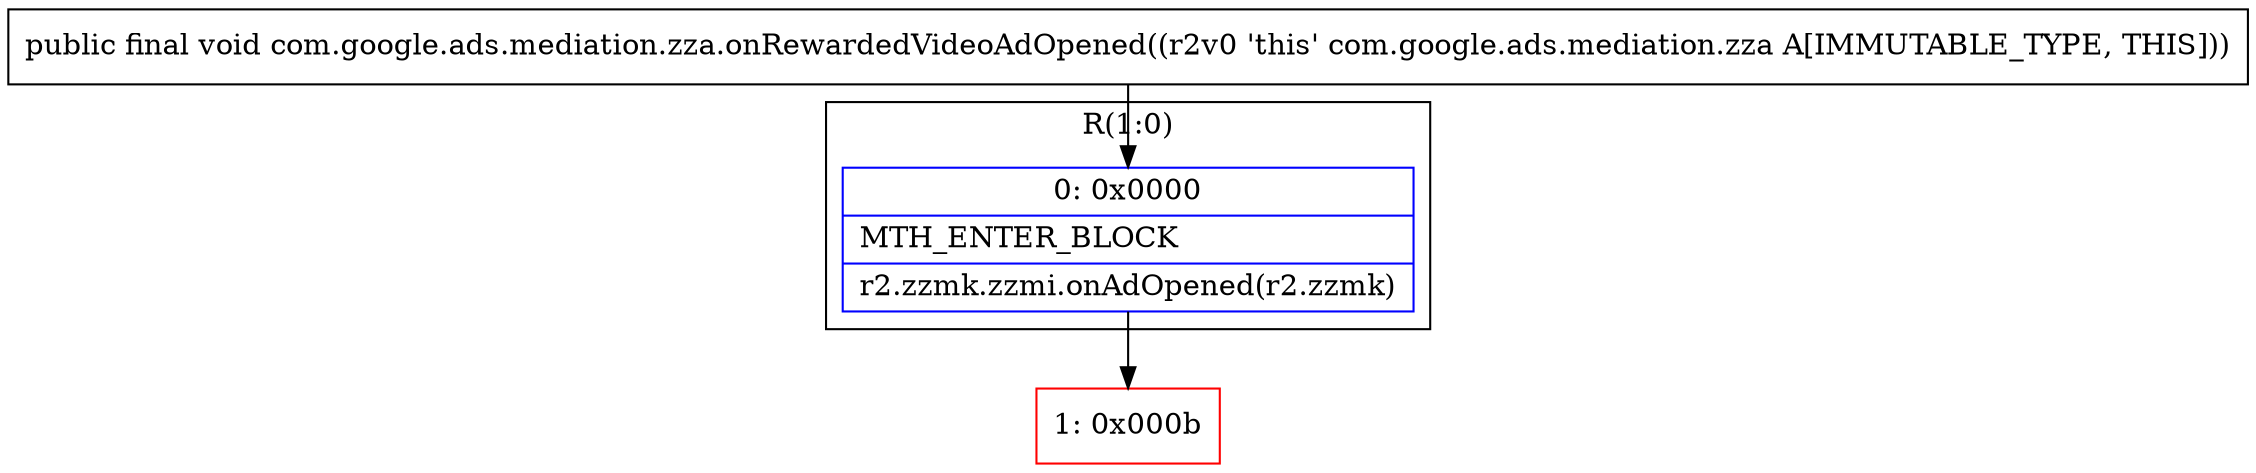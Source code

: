 digraph "CFG forcom.google.ads.mediation.zza.onRewardedVideoAdOpened()V" {
subgraph cluster_Region_1952160479 {
label = "R(1:0)";
node [shape=record,color=blue];
Node_0 [shape=record,label="{0\:\ 0x0000|MTH_ENTER_BLOCK\l|r2.zzmk.zzmi.onAdOpened(r2.zzmk)\l}"];
}
Node_1 [shape=record,color=red,label="{1\:\ 0x000b}"];
MethodNode[shape=record,label="{public final void com.google.ads.mediation.zza.onRewardedVideoAdOpened((r2v0 'this' com.google.ads.mediation.zza A[IMMUTABLE_TYPE, THIS])) }"];
MethodNode -> Node_0;
Node_0 -> Node_1;
}

